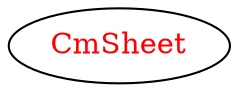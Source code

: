 digraph dependencyGraph {
 concentrate=true;
 ranksep="2.0";
 rankdir="LR"; 
 splines="ortho";
"CmSheet" [fontcolor="red"];
}